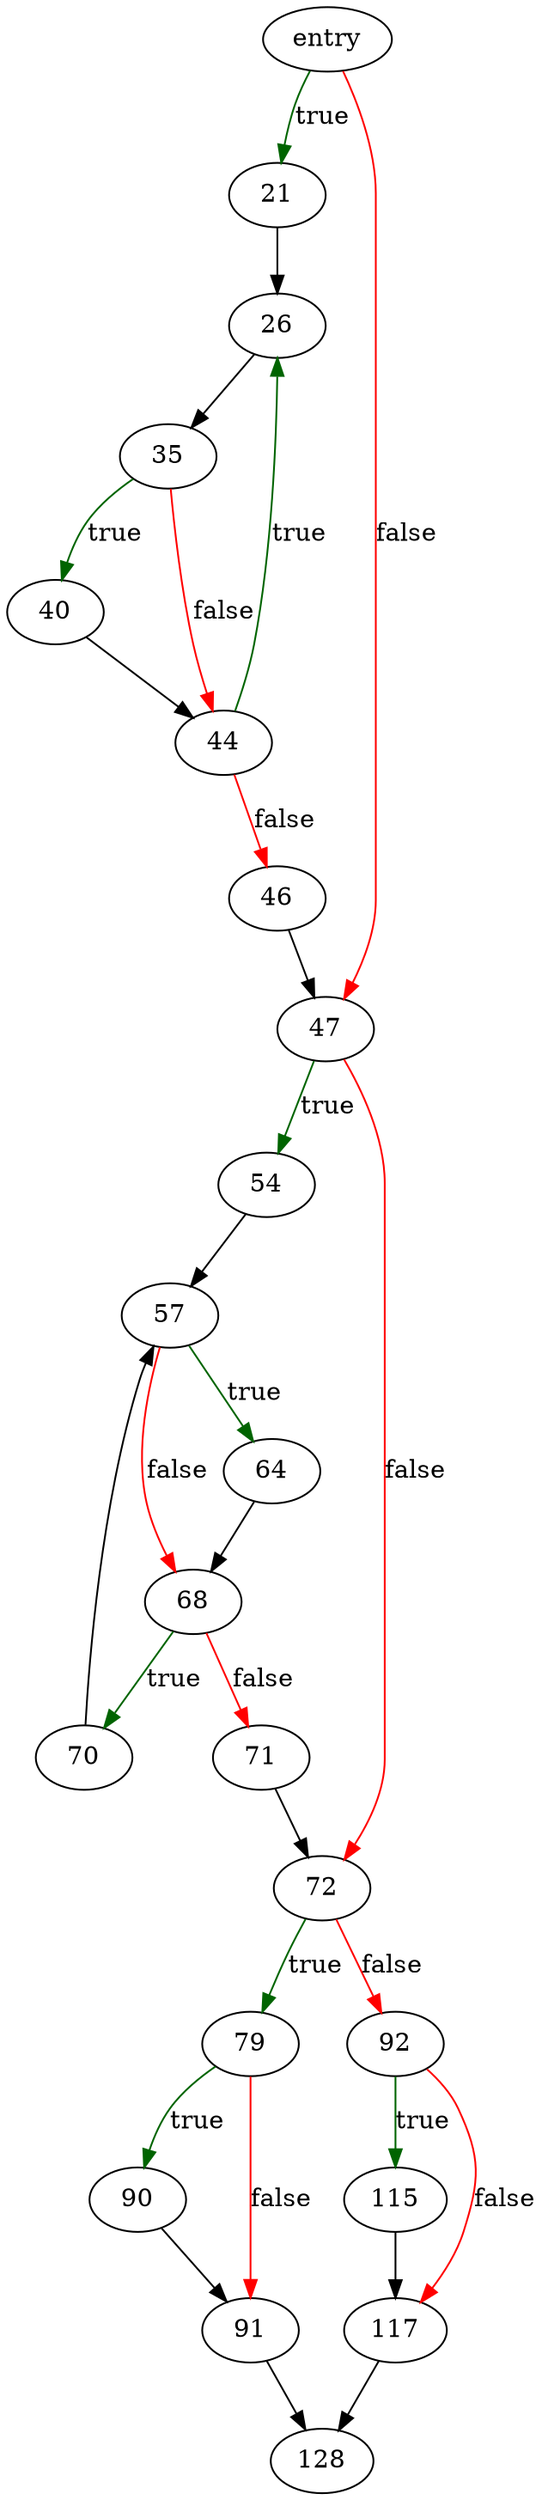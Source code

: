 digraph "cellSizePtr" {
	// Node definitions.
	2 [label=entry];
	21;
	26;
	35;
	40;
	44;
	46;
	47;
	54;
	57;
	64;
	68;
	70;
	71;
	72;
	79;
	90;
	91;
	92;
	115;
	117;
	128;

	// Edge definitions.
	2 -> 21 [
		color=darkgreen
		label=true
	];
	2 -> 47 [
		color=red
		label=false
	];
	21 -> 26;
	26 -> 35;
	35 -> 40 [
		color=darkgreen
		label=true
	];
	35 -> 44 [
		color=red
		label=false
	];
	40 -> 44;
	44 -> 26 [
		color=darkgreen
		label=true
	];
	44 -> 46 [
		color=red
		label=false
	];
	46 -> 47;
	47 -> 54 [
		color=darkgreen
		label=true
	];
	47 -> 72 [
		color=red
		label=false
	];
	54 -> 57;
	57 -> 64 [
		color=darkgreen
		label=true
	];
	57 -> 68 [
		color=red
		label=false
	];
	64 -> 68;
	68 -> 70 [
		color=darkgreen
		label=true
	];
	68 -> 71 [
		color=red
		label=false
	];
	70 -> 57;
	71 -> 72;
	72 -> 79 [
		color=darkgreen
		label=true
	];
	72 -> 92 [
		color=red
		label=false
	];
	79 -> 90 [
		color=darkgreen
		label=true
	];
	79 -> 91 [
		color=red
		label=false
	];
	90 -> 91;
	91 -> 128;
	92 -> 115 [
		color=darkgreen
		label=true
	];
	92 -> 117 [
		color=red
		label=false
	];
	115 -> 117;
	117 -> 128;
}